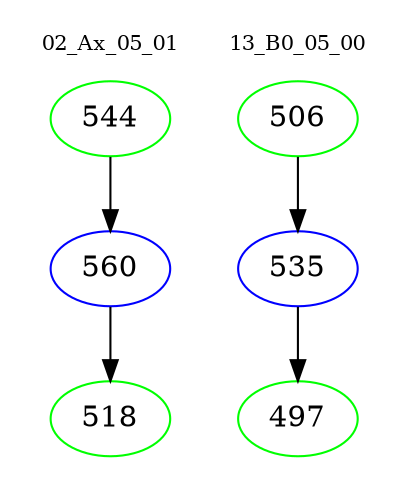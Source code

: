 digraph{
subgraph cluster_0 {
color = white
label = "02_Ax_05_01";
fontsize=10;
T0_544 [label="544", color="green"]
T0_544 -> T0_560 [color="black"]
T0_560 [label="560", color="blue"]
T0_560 -> T0_518 [color="black"]
T0_518 [label="518", color="green"]
}
subgraph cluster_1 {
color = white
label = "13_B0_05_00";
fontsize=10;
T1_506 [label="506", color="green"]
T1_506 -> T1_535 [color="black"]
T1_535 [label="535", color="blue"]
T1_535 -> T1_497 [color="black"]
T1_497 [label="497", color="green"]
}
}
